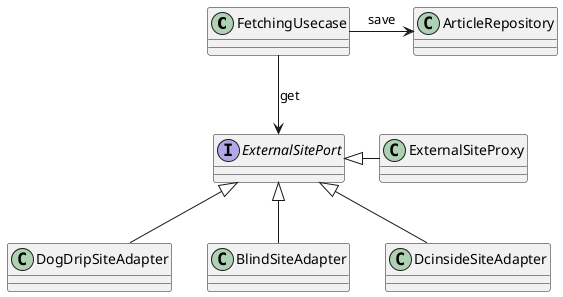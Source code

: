 @startuml
class FetchingUsecase
class ArticleRepository
FetchingUsecase -right-> ArticleRepository : save
interface ExternalSitePort
class DogDripSiteAdapter
class BlindSiteAdapter
class DcinsideSiteAdapter
FetchingUsecase -down-> ExternalSitePort : get
class ExternalSiteProxy
ExternalSiteProxy -left-|> ExternalSitePort
DogDripSiteAdapter -up-|> ExternalSitePort
BlindSiteAdapter -up-|> ExternalSitePort
DcinsideSiteAdapter -up-|> ExternalSitePort
@enduml